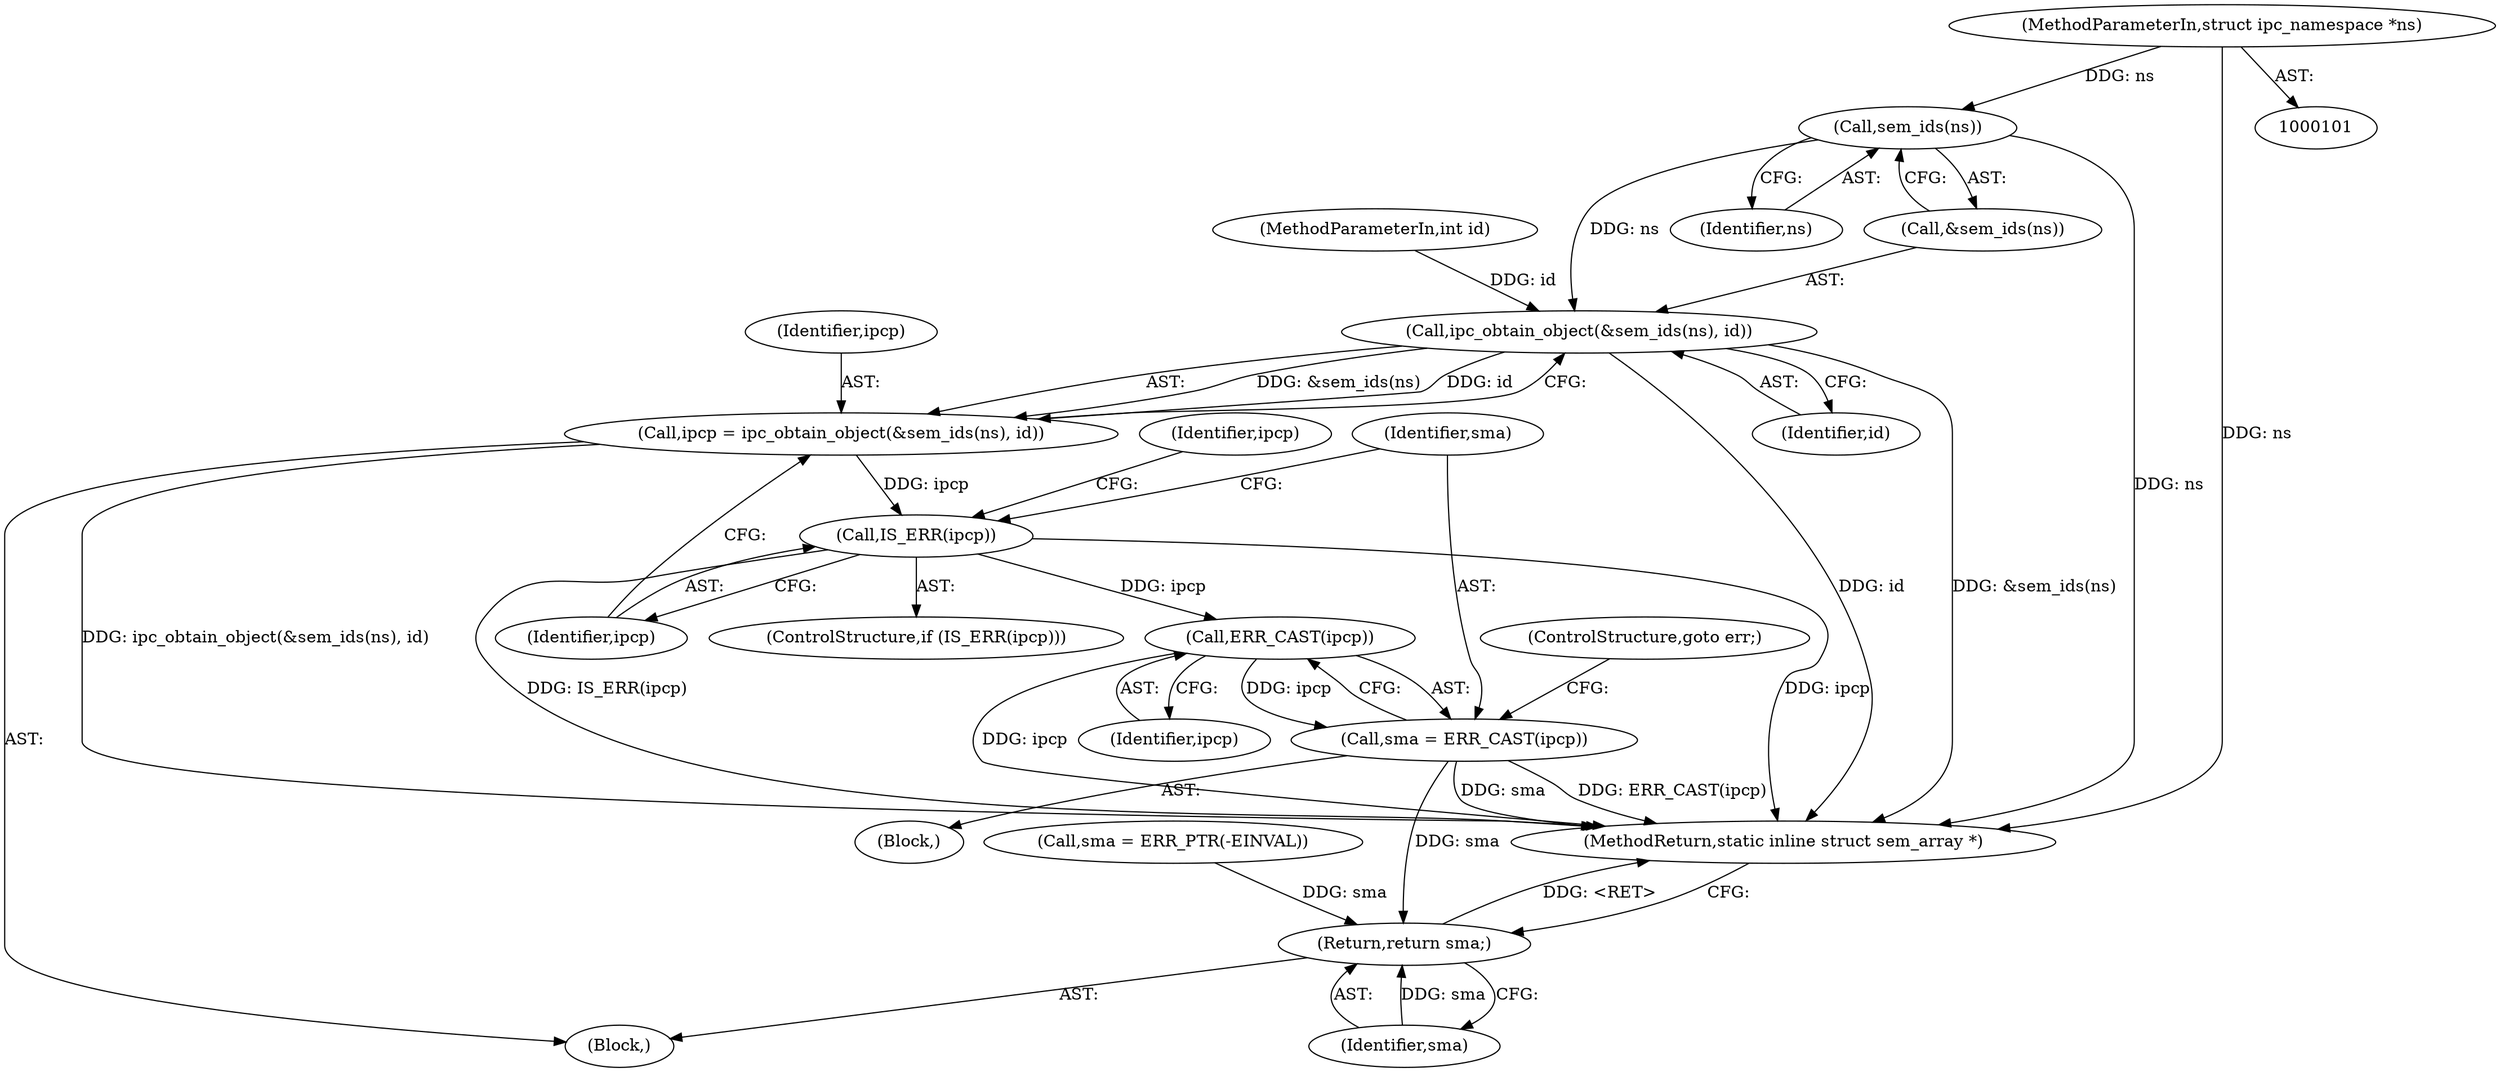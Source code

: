 digraph "0_linux_6062a8dc0517bce23e3c2f7d2fea5e22411269a3_9@pointer" {
"1000102" [label="(MethodParameterIn,struct ipc_namespace *ns)"];
"1000112" [label="(Call,sem_ids(ns))"];
"1000110" [label="(Call,ipc_obtain_object(&sem_ids(ns), id))"];
"1000108" [label="(Call,ipcp = ipc_obtain_object(&sem_ids(ns), id))"];
"1000116" [label="(Call,IS_ERR(ipcp))"];
"1000121" [label="(Call,ERR_CAST(ipcp))"];
"1000119" [label="(Call,sma = ERR_CAST(ipcp))"];
"1000146" [label="(Return,return sma;)"];
"1000117" [label="(Identifier,ipcp)"];
"1000119" [label="(Call,sma = ERR_CAST(ipcp))"];
"1000110" [label="(Call,ipc_obtain_object(&sem_ids(ns), id))"];
"1000103" [label="(MethodParameterIn,int id)"];
"1000108" [label="(Call,ipcp = ipc_obtain_object(&sem_ids(ns), id))"];
"1000115" [label="(ControlStructure,if (IS_ERR(ipcp)))"];
"1000123" [label="(ControlStructure,goto err;)"];
"1000118" [label="(Block,)"];
"1000113" [label="(Identifier,ns)"];
"1000147" [label="(Identifier,sma)"];
"1000111" [label="(Call,&sem_ids(ns))"];
"1000112" [label="(Call,sem_ids(ns))"];
"1000104" [label="(Block,)"];
"1000122" [label="(Identifier,ipcp)"];
"1000102" [label="(MethodParameterIn,struct ipc_namespace *ns)"];
"1000116" [label="(Call,IS_ERR(ipcp))"];
"1000139" [label="(Call,sma = ERR_PTR(-EINVAL))"];
"1000120" [label="(Identifier,sma)"];
"1000127" [label="(Identifier,ipcp)"];
"1000148" [label="(MethodReturn,static inline struct sem_array *)"];
"1000114" [label="(Identifier,id)"];
"1000146" [label="(Return,return sma;)"];
"1000121" [label="(Call,ERR_CAST(ipcp))"];
"1000109" [label="(Identifier,ipcp)"];
"1000102" -> "1000101"  [label="AST: "];
"1000102" -> "1000148"  [label="DDG: ns"];
"1000102" -> "1000112"  [label="DDG: ns"];
"1000112" -> "1000111"  [label="AST: "];
"1000112" -> "1000113"  [label="CFG: "];
"1000113" -> "1000112"  [label="AST: "];
"1000111" -> "1000112"  [label="CFG: "];
"1000112" -> "1000148"  [label="DDG: ns"];
"1000112" -> "1000110"  [label="DDG: ns"];
"1000110" -> "1000108"  [label="AST: "];
"1000110" -> "1000114"  [label="CFG: "];
"1000111" -> "1000110"  [label="AST: "];
"1000114" -> "1000110"  [label="AST: "];
"1000108" -> "1000110"  [label="CFG: "];
"1000110" -> "1000148"  [label="DDG: id"];
"1000110" -> "1000148"  [label="DDG: &sem_ids(ns)"];
"1000110" -> "1000108"  [label="DDG: &sem_ids(ns)"];
"1000110" -> "1000108"  [label="DDG: id"];
"1000103" -> "1000110"  [label="DDG: id"];
"1000108" -> "1000104"  [label="AST: "];
"1000109" -> "1000108"  [label="AST: "];
"1000117" -> "1000108"  [label="CFG: "];
"1000108" -> "1000148"  [label="DDG: ipc_obtain_object(&sem_ids(ns), id)"];
"1000108" -> "1000116"  [label="DDG: ipcp"];
"1000116" -> "1000115"  [label="AST: "];
"1000116" -> "1000117"  [label="CFG: "];
"1000117" -> "1000116"  [label="AST: "];
"1000120" -> "1000116"  [label="CFG: "];
"1000127" -> "1000116"  [label="CFG: "];
"1000116" -> "1000148"  [label="DDG: ipcp"];
"1000116" -> "1000148"  [label="DDG: IS_ERR(ipcp)"];
"1000116" -> "1000121"  [label="DDG: ipcp"];
"1000121" -> "1000119"  [label="AST: "];
"1000121" -> "1000122"  [label="CFG: "];
"1000122" -> "1000121"  [label="AST: "];
"1000119" -> "1000121"  [label="CFG: "];
"1000121" -> "1000148"  [label="DDG: ipcp"];
"1000121" -> "1000119"  [label="DDG: ipcp"];
"1000119" -> "1000118"  [label="AST: "];
"1000120" -> "1000119"  [label="AST: "];
"1000123" -> "1000119"  [label="CFG: "];
"1000119" -> "1000148"  [label="DDG: ERR_CAST(ipcp)"];
"1000119" -> "1000148"  [label="DDG: sma"];
"1000119" -> "1000146"  [label="DDG: sma"];
"1000146" -> "1000104"  [label="AST: "];
"1000146" -> "1000147"  [label="CFG: "];
"1000147" -> "1000146"  [label="AST: "];
"1000148" -> "1000146"  [label="CFG: "];
"1000146" -> "1000148"  [label="DDG: <RET>"];
"1000147" -> "1000146"  [label="DDG: sma"];
"1000139" -> "1000146"  [label="DDG: sma"];
}
